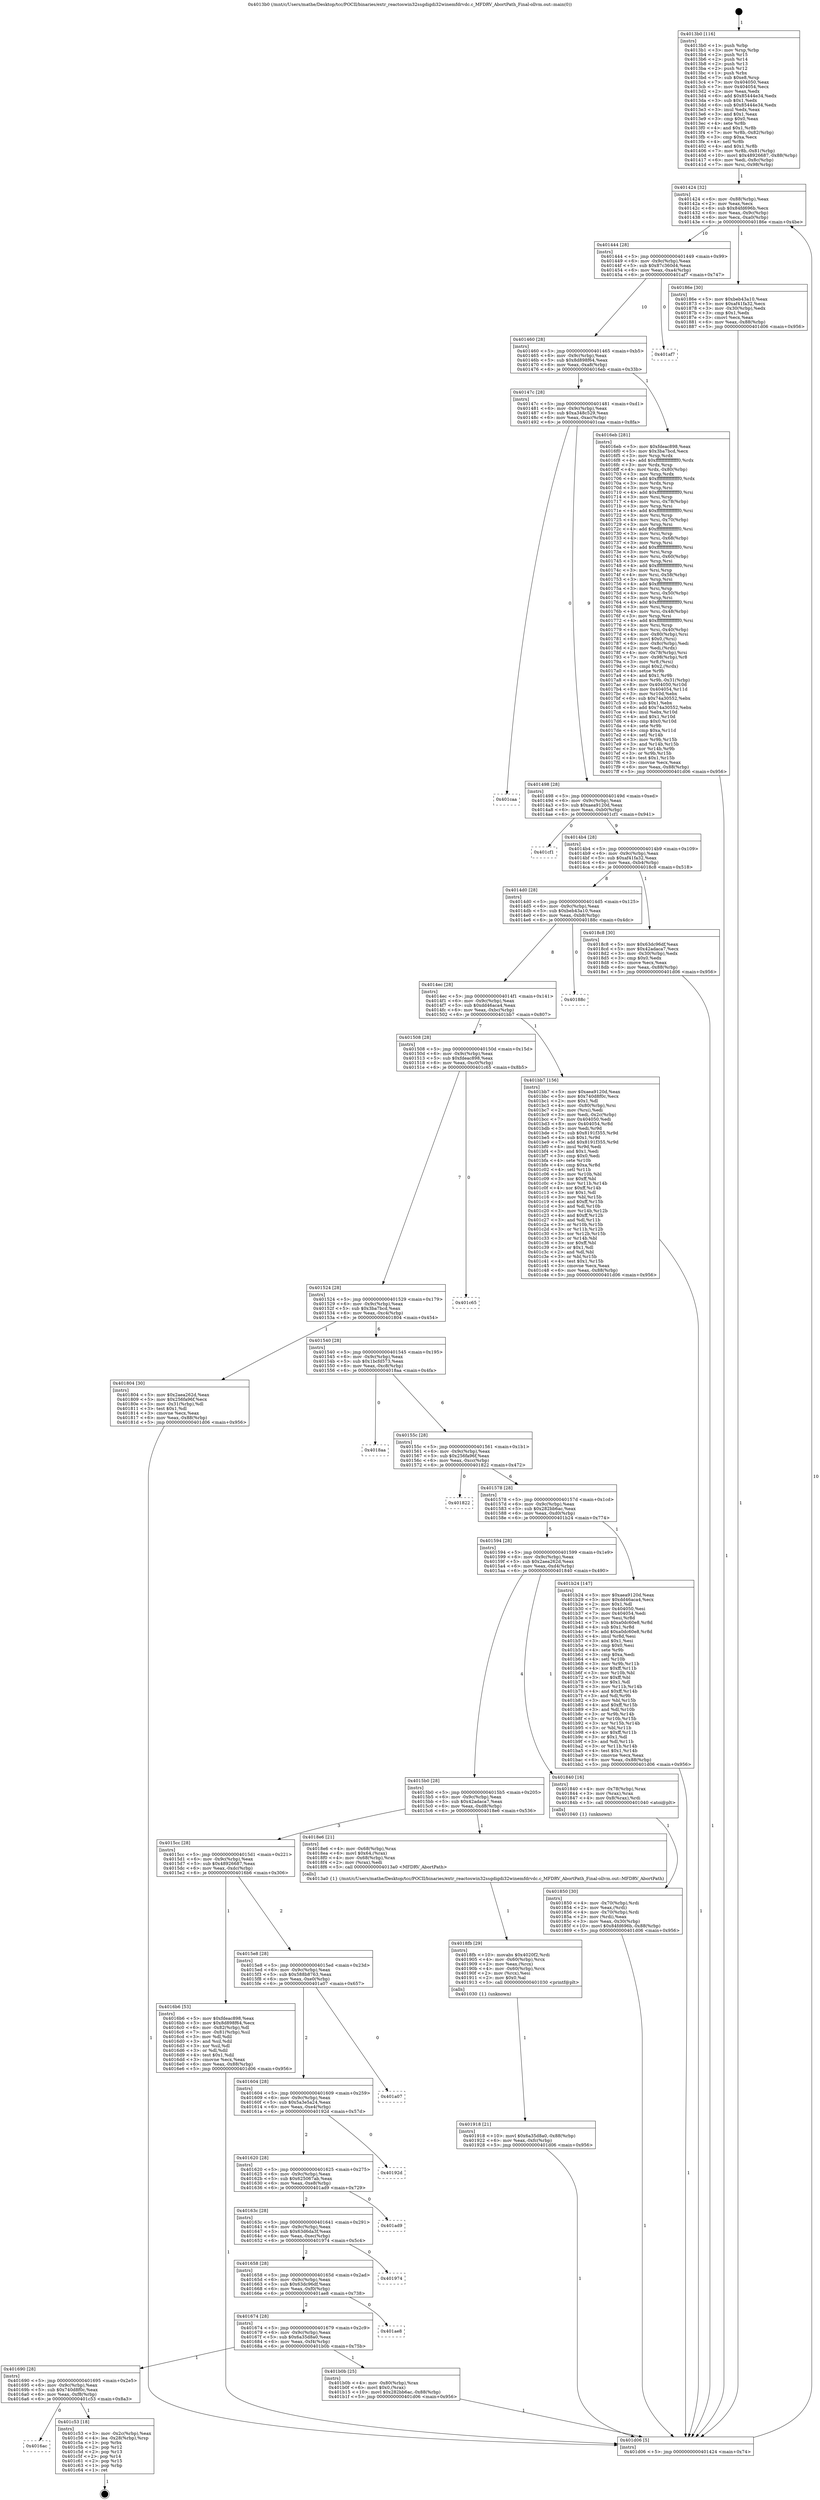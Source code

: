 digraph "0x4013b0" {
  label = "0x4013b0 (/mnt/c/Users/mathe/Desktop/tcc/POCII/binaries/extr_reactoswin32ssgdigdi32winemfdrvdc.c_MFDRV_AbortPath_Final-ollvm.out::main(0))"
  labelloc = "t"
  node[shape=record]

  Entry [label="",width=0.3,height=0.3,shape=circle,fillcolor=black,style=filled]
  "0x401424" [label="{
     0x401424 [32]\l
     | [instrs]\l
     &nbsp;&nbsp;0x401424 \<+6\>: mov -0x88(%rbp),%eax\l
     &nbsp;&nbsp;0x40142a \<+2\>: mov %eax,%ecx\l
     &nbsp;&nbsp;0x40142c \<+6\>: sub $0x84fd696b,%ecx\l
     &nbsp;&nbsp;0x401432 \<+6\>: mov %eax,-0x9c(%rbp)\l
     &nbsp;&nbsp;0x401438 \<+6\>: mov %ecx,-0xa0(%rbp)\l
     &nbsp;&nbsp;0x40143e \<+6\>: je 000000000040186e \<main+0x4be\>\l
  }"]
  "0x40186e" [label="{
     0x40186e [30]\l
     | [instrs]\l
     &nbsp;&nbsp;0x40186e \<+5\>: mov $0xbeb43a10,%eax\l
     &nbsp;&nbsp;0x401873 \<+5\>: mov $0xaf41fa32,%ecx\l
     &nbsp;&nbsp;0x401878 \<+3\>: mov -0x30(%rbp),%edx\l
     &nbsp;&nbsp;0x40187b \<+3\>: cmp $0x1,%edx\l
     &nbsp;&nbsp;0x40187e \<+3\>: cmovl %ecx,%eax\l
     &nbsp;&nbsp;0x401881 \<+6\>: mov %eax,-0x88(%rbp)\l
     &nbsp;&nbsp;0x401887 \<+5\>: jmp 0000000000401d06 \<main+0x956\>\l
  }"]
  "0x401444" [label="{
     0x401444 [28]\l
     | [instrs]\l
     &nbsp;&nbsp;0x401444 \<+5\>: jmp 0000000000401449 \<main+0x99\>\l
     &nbsp;&nbsp;0x401449 \<+6\>: mov -0x9c(%rbp),%eax\l
     &nbsp;&nbsp;0x40144f \<+5\>: sub $0x87c360d4,%eax\l
     &nbsp;&nbsp;0x401454 \<+6\>: mov %eax,-0xa4(%rbp)\l
     &nbsp;&nbsp;0x40145a \<+6\>: je 0000000000401af7 \<main+0x747\>\l
  }"]
  Exit [label="",width=0.3,height=0.3,shape=circle,fillcolor=black,style=filled,peripheries=2]
  "0x401af7" [label="{
     0x401af7\l
  }", style=dashed]
  "0x401460" [label="{
     0x401460 [28]\l
     | [instrs]\l
     &nbsp;&nbsp;0x401460 \<+5\>: jmp 0000000000401465 \<main+0xb5\>\l
     &nbsp;&nbsp;0x401465 \<+6\>: mov -0x9c(%rbp),%eax\l
     &nbsp;&nbsp;0x40146b \<+5\>: sub $0x8d898f64,%eax\l
     &nbsp;&nbsp;0x401470 \<+6\>: mov %eax,-0xa8(%rbp)\l
     &nbsp;&nbsp;0x401476 \<+6\>: je 00000000004016eb \<main+0x33b\>\l
  }"]
  "0x4016ac" [label="{
     0x4016ac\l
  }", style=dashed]
  "0x4016eb" [label="{
     0x4016eb [281]\l
     | [instrs]\l
     &nbsp;&nbsp;0x4016eb \<+5\>: mov $0xfdeac898,%eax\l
     &nbsp;&nbsp;0x4016f0 \<+5\>: mov $0x3ba7bcd,%ecx\l
     &nbsp;&nbsp;0x4016f5 \<+3\>: mov %rsp,%rdx\l
     &nbsp;&nbsp;0x4016f8 \<+4\>: add $0xfffffffffffffff0,%rdx\l
     &nbsp;&nbsp;0x4016fc \<+3\>: mov %rdx,%rsp\l
     &nbsp;&nbsp;0x4016ff \<+4\>: mov %rdx,-0x80(%rbp)\l
     &nbsp;&nbsp;0x401703 \<+3\>: mov %rsp,%rdx\l
     &nbsp;&nbsp;0x401706 \<+4\>: add $0xfffffffffffffff0,%rdx\l
     &nbsp;&nbsp;0x40170a \<+3\>: mov %rdx,%rsp\l
     &nbsp;&nbsp;0x40170d \<+3\>: mov %rsp,%rsi\l
     &nbsp;&nbsp;0x401710 \<+4\>: add $0xfffffffffffffff0,%rsi\l
     &nbsp;&nbsp;0x401714 \<+3\>: mov %rsi,%rsp\l
     &nbsp;&nbsp;0x401717 \<+4\>: mov %rsi,-0x78(%rbp)\l
     &nbsp;&nbsp;0x40171b \<+3\>: mov %rsp,%rsi\l
     &nbsp;&nbsp;0x40171e \<+4\>: add $0xfffffffffffffff0,%rsi\l
     &nbsp;&nbsp;0x401722 \<+3\>: mov %rsi,%rsp\l
     &nbsp;&nbsp;0x401725 \<+4\>: mov %rsi,-0x70(%rbp)\l
     &nbsp;&nbsp;0x401729 \<+3\>: mov %rsp,%rsi\l
     &nbsp;&nbsp;0x40172c \<+4\>: add $0xfffffffffffffff0,%rsi\l
     &nbsp;&nbsp;0x401730 \<+3\>: mov %rsi,%rsp\l
     &nbsp;&nbsp;0x401733 \<+4\>: mov %rsi,-0x68(%rbp)\l
     &nbsp;&nbsp;0x401737 \<+3\>: mov %rsp,%rsi\l
     &nbsp;&nbsp;0x40173a \<+4\>: add $0xfffffffffffffff0,%rsi\l
     &nbsp;&nbsp;0x40173e \<+3\>: mov %rsi,%rsp\l
     &nbsp;&nbsp;0x401741 \<+4\>: mov %rsi,-0x60(%rbp)\l
     &nbsp;&nbsp;0x401745 \<+3\>: mov %rsp,%rsi\l
     &nbsp;&nbsp;0x401748 \<+4\>: add $0xfffffffffffffff0,%rsi\l
     &nbsp;&nbsp;0x40174c \<+3\>: mov %rsi,%rsp\l
     &nbsp;&nbsp;0x40174f \<+4\>: mov %rsi,-0x58(%rbp)\l
     &nbsp;&nbsp;0x401753 \<+3\>: mov %rsp,%rsi\l
     &nbsp;&nbsp;0x401756 \<+4\>: add $0xfffffffffffffff0,%rsi\l
     &nbsp;&nbsp;0x40175a \<+3\>: mov %rsi,%rsp\l
     &nbsp;&nbsp;0x40175d \<+4\>: mov %rsi,-0x50(%rbp)\l
     &nbsp;&nbsp;0x401761 \<+3\>: mov %rsp,%rsi\l
     &nbsp;&nbsp;0x401764 \<+4\>: add $0xfffffffffffffff0,%rsi\l
     &nbsp;&nbsp;0x401768 \<+3\>: mov %rsi,%rsp\l
     &nbsp;&nbsp;0x40176b \<+4\>: mov %rsi,-0x48(%rbp)\l
     &nbsp;&nbsp;0x40176f \<+3\>: mov %rsp,%rsi\l
     &nbsp;&nbsp;0x401772 \<+4\>: add $0xfffffffffffffff0,%rsi\l
     &nbsp;&nbsp;0x401776 \<+3\>: mov %rsi,%rsp\l
     &nbsp;&nbsp;0x401779 \<+4\>: mov %rsi,-0x40(%rbp)\l
     &nbsp;&nbsp;0x40177d \<+4\>: mov -0x80(%rbp),%rsi\l
     &nbsp;&nbsp;0x401781 \<+6\>: movl $0x0,(%rsi)\l
     &nbsp;&nbsp;0x401787 \<+6\>: mov -0x8c(%rbp),%edi\l
     &nbsp;&nbsp;0x40178d \<+2\>: mov %edi,(%rdx)\l
     &nbsp;&nbsp;0x40178f \<+4\>: mov -0x78(%rbp),%rsi\l
     &nbsp;&nbsp;0x401793 \<+7\>: mov -0x98(%rbp),%r8\l
     &nbsp;&nbsp;0x40179a \<+3\>: mov %r8,(%rsi)\l
     &nbsp;&nbsp;0x40179d \<+3\>: cmpl $0x2,(%rdx)\l
     &nbsp;&nbsp;0x4017a0 \<+4\>: setne %r9b\l
     &nbsp;&nbsp;0x4017a4 \<+4\>: and $0x1,%r9b\l
     &nbsp;&nbsp;0x4017a8 \<+4\>: mov %r9b,-0x31(%rbp)\l
     &nbsp;&nbsp;0x4017ac \<+8\>: mov 0x404050,%r10d\l
     &nbsp;&nbsp;0x4017b4 \<+8\>: mov 0x404054,%r11d\l
     &nbsp;&nbsp;0x4017bc \<+3\>: mov %r10d,%ebx\l
     &nbsp;&nbsp;0x4017bf \<+6\>: sub $0x74a30552,%ebx\l
     &nbsp;&nbsp;0x4017c5 \<+3\>: sub $0x1,%ebx\l
     &nbsp;&nbsp;0x4017c8 \<+6\>: add $0x74a30552,%ebx\l
     &nbsp;&nbsp;0x4017ce \<+4\>: imul %ebx,%r10d\l
     &nbsp;&nbsp;0x4017d2 \<+4\>: and $0x1,%r10d\l
     &nbsp;&nbsp;0x4017d6 \<+4\>: cmp $0x0,%r10d\l
     &nbsp;&nbsp;0x4017da \<+4\>: sete %r9b\l
     &nbsp;&nbsp;0x4017de \<+4\>: cmp $0xa,%r11d\l
     &nbsp;&nbsp;0x4017e2 \<+4\>: setl %r14b\l
     &nbsp;&nbsp;0x4017e6 \<+3\>: mov %r9b,%r15b\l
     &nbsp;&nbsp;0x4017e9 \<+3\>: and %r14b,%r15b\l
     &nbsp;&nbsp;0x4017ec \<+3\>: xor %r14b,%r9b\l
     &nbsp;&nbsp;0x4017ef \<+3\>: or %r9b,%r15b\l
     &nbsp;&nbsp;0x4017f2 \<+4\>: test $0x1,%r15b\l
     &nbsp;&nbsp;0x4017f6 \<+3\>: cmovne %ecx,%eax\l
     &nbsp;&nbsp;0x4017f9 \<+6\>: mov %eax,-0x88(%rbp)\l
     &nbsp;&nbsp;0x4017ff \<+5\>: jmp 0000000000401d06 \<main+0x956\>\l
  }"]
  "0x40147c" [label="{
     0x40147c [28]\l
     | [instrs]\l
     &nbsp;&nbsp;0x40147c \<+5\>: jmp 0000000000401481 \<main+0xd1\>\l
     &nbsp;&nbsp;0x401481 \<+6\>: mov -0x9c(%rbp),%eax\l
     &nbsp;&nbsp;0x401487 \<+5\>: sub $0xa348c529,%eax\l
     &nbsp;&nbsp;0x40148c \<+6\>: mov %eax,-0xac(%rbp)\l
     &nbsp;&nbsp;0x401492 \<+6\>: je 0000000000401caa \<main+0x8fa\>\l
  }"]
  "0x401c53" [label="{
     0x401c53 [18]\l
     | [instrs]\l
     &nbsp;&nbsp;0x401c53 \<+3\>: mov -0x2c(%rbp),%eax\l
     &nbsp;&nbsp;0x401c56 \<+4\>: lea -0x28(%rbp),%rsp\l
     &nbsp;&nbsp;0x401c5a \<+1\>: pop %rbx\l
     &nbsp;&nbsp;0x401c5b \<+2\>: pop %r12\l
     &nbsp;&nbsp;0x401c5d \<+2\>: pop %r13\l
     &nbsp;&nbsp;0x401c5f \<+2\>: pop %r14\l
     &nbsp;&nbsp;0x401c61 \<+2\>: pop %r15\l
     &nbsp;&nbsp;0x401c63 \<+1\>: pop %rbp\l
     &nbsp;&nbsp;0x401c64 \<+1\>: ret\l
  }"]
  "0x401caa" [label="{
     0x401caa\l
  }", style=dashed]
  "0x401498" [label="{
     0x401498 [28]\l
     | [instrs]\l
     &nbsp;&nbsp;0x401498 \<+5\>: jmp 000000000040149d \<main+0xed\>\l
     &nbsp;&nbsp;0x40149d \<+6\>: mov -0x9c(%rbp),%eax\l
     &nbsp;&nbsp;0x4014a3 \<+5\>: sub $0xaea9120d,%eax\l
     &nbsp;&nbsp;0x4014a8 \<+6\>: mov %eax,-0xb0(%rbp)\l
     &nbsp;&nbsp;0x4014ae \<+6\>: je 0000000000401cf1 \<main+0x941\>\l
  }"]
  "0x401690" [label="{
     0x401690 [28]\l
     | [instrs]\l
     &nbsp;&nbsp;0x401690 \<+5\>: jmp 0000000000401695 \<main+0x2e5\>\l
     &nbsp;&nbsp;0x401695 \<+6\>: mov -0x9c(%rbp),%eax\l
     &nbsp;&nbsp;0x40169b \<+5\>: sub $0x740d8f0c,%eax\l
     &nbsp;&nbsp;0x4016a0 \<+6\>: mov %eax,-0xf8(%rbp)\l
     &nbsp;&nbsp;0x4016a6 \<+6\>: je 0000000000401c53 \<main+0x8a3\>\l
  }"]
  "0x401cf1" [label="{
     0x401cf1\l
  }", style=dashed]
  "0x4014b4" [label="{
     0x4014b4 [28]\l
     | [instrs]\l
     &nbsp;&nbsp;0x4014b4 \<+5\>: jmp 00000000004014b9 \<main+0x109\>\l
     &nbsp;&nbsp;0x4014b9 \<+6\>: mov -0x9c(%rbp),%eax\l
     &nbsp;&nbsp;0x4014bf \<+5\>: sub $0xaf41fa32,%eax\l
     &nbsp;&nbsp;0x4014c4 \<+6\>: mov %eax,-0xb4(%rbp)\l
     &nbsp;&nbsp;0x4014ca \<+6\>: je 00000000004018c8 \<main+0x518\>\l
  }"]
  "0x401b0b" [label="{
     0x401b0b [25]\l
     | [instrs]\l
     &nbsp;&nbsp;0x401b0b \<+4\>: mov -0x80(%rbp),%rax\l
     &nbsp;&nbsp;0x401b0f \<+6\>: movl $0x0,(%rax)\l
     &nbsp;&nbsp;0x401b15 \<+10\>: movl $0x282bb6ac,-0x88(%rbp)\l
     &nbsp;&nbsp;0x401b1f \<+5\>: jmp 0000000000401d06 \<main+0x956\>\l
  }"]
  "0x4018c8" [label="{
     0x4018c8 [30]\l
     | [instrs]\l
     &nbsp;&nbsp;0x4018c8 \<+5\>: mov $0x63dc96df,%eax\l
     &nbsp;&nbsp;0x4018cd \<+5\>: mov $0x42adaca7,%ecx\l
     &nbsp;&nbsp;0x4018d2 \<+3\>: mov -0x30(%rbp),%edx\l
     &nbsp;&nbsp;0x4018d5 \<+3\>: cmp $0x0,%edx\l
     &nbsp;&nbsp;0x4018d8 \<+3\>: cmove %ecx,%eax\l
     &nbsp;&nbsp;0x4018db \<+6\>: mov %eax,-0x88(%rbp)\l
     &nbsp;&nbsp;0x4018e1 \<+5\>: jmp 0000000000401d06 \<main+0x956\>\l
  }"]
  "0x4014d0" [label="{
     0x4014d0 [28]\l
     | [instrs]\l
     &nbsp;&nbsp;0x4014d0 \<+5\>: jmp 00000000004014d5 \<main+0x125\>\l
     &nbsp;&nbsp;0x4014d5 \<+6\>: mov -0x9c(%rbp),%eax\l
     &nbsp;&nbsp;0x4014db \<+5\>: sub $0xbeb43a10,%eax\l
     &nbsp;&nbsp;0x4014e0 \<+6\>: mov %eax,-0xb8(%rbp)\l
     &nbsp;&nbsp;0x4014e6 \<+6\>: je 000000000040188c \<main+0x4dc\>\l
  }"]
  "0x401674" [label="{
     0x401674 [28]\l
     | [instrs]\l
     &nbsp;&nbsp;0x401674 \<+5\>: jmp 0000000000401679 \<main+0x2c9\>\l
     &nbsp;&nbsp;0x401679 \<+6\>: mov -0x9c(%rbp),%eax\l
     &nbsp;&nbsp;0x40167f \<+5\>: sub $0x6a35d8a0,%eax\l
     &nbsp;&nbsp;0x401684 \<+6\>: mov %eax,-0xf4(%rbp)\l
     &nbsp;&nbsp;0x40168a \<+6\>: je 0000000000401b0b \<main+0x75b\>\l
  }"]
  "0x40188c" [label="{
     0x40188c\l
  }", style=dashed]
  "0x4014ec" [label="{
     0x4014ec [28]\l
     | [instrs]\l
     &nbsp;&nbsp;0x4014ec \<+5\>: jmp 00000000004014f1 \<main+0x141\>\l
     &nbsp;&nbsp;0x4014f1 \<+6\>: mov -0x9c(%rbp),%eax\l
     &nbsp;&nbsp;0x4014f7 \<+5\>: sub $0xdd46aca4,%eax\l
     &nbsp;&nbsp;0x4014fc \<+6\>: mov %eax,-0xbc(%rbp)\l
     &nbsp;&nbsp;0x401502 \<+6\>: je 0000000000401bb7 \<main+0x807\>\l
  }"]
  "0x401ae8" [label="{
     0x401ae8\l
  }", style=dashed]
  "0x401bb7" [label="{
     0x401bb7 [156]\l
     | [instrs]\l
     &nbsp;&nbsp;0x401bb7 \<+5\>: mov $0xaea9120d,%eax\l
     &nbsp;&nbsp;0x401bbc \<+5\>: mov $0x740d8f0c,%ecx\l
     &nbsp;&nbsp;0x401bc1 \<+2\>: mov $0x1,%dl\l
     &nbsp;&nbsp;0x401bc3 \<+4\>: mov -0x80(%rbp),%rsi\l
     &nbsp;&nbsp;0x401bc7 \<+2\>: mov (%rsi),%edi\l
     &nbsp;&nbsp;0x401bc9 \<+3\>: mov %edi,-0x2c(%rbp)\l
     &nbsp;&nbsp;0x401bcc \<+7\>: mov 0x404050,%edi\l
     &nbsp;&nbsp;0x401bd3 \<+8\>: mov 0x404054,%r8d\l
     &nbsp;&nbsp;0x401bdb \<+3\>: mov %edi,%r9d\l
     &nbsp;&nbsp;0x401bde \<+7\>: sub $0x8191f355,%r9d\l
     &nbsp;&nbsp;0x401be5 \<+4\>: sub $0x1,%r9d\l
     &nbsp;&nbsp;0x401be9 \<+7\>: add $0x8191f355,%r9d\l
     &nbsp;&nbsp;0x401bf0 \<+4\>: imul %r9d,%edi\l
     &nbsp;&nbsp;0x401bf4 \<+3\>: and $0x1,%edi\l
     &nbsp;&nbsp;0x401bf7 \<+3\>: cmp $0x0,%edi\l
     &nbsp;&nbsp;0x401bfa \<+4\>: sete %r10b\l
     &nbsp;&nbsp;0x401bfe \<+4\>: cmp $0xa,%r8d\l
     &nbsp;&nbsp;0x401c02 \<+4\>: setl %r11b\l
     &nbsp;&nbsp;0x401c06 \<+3\>: mov %r10b,%bl\l
     &nbsp;&nbsp;0x401c09 \<+3\>: xor $0xff,%bl\l
     &nbsp;&nbsp;0x401c0c \<+3\>: mov %r11b,%r14b\l
     &nbsp;&nbsp;0x401c0f \<+4\>: xor $0xff,%r14b\l
     &nbsp;&nbsp;0x401c13 \<+3\>: xor $0x1,%dl\l
     &nbsp;&nbsp;0x401c16 \<+3\>: mov %bl,%r15b\l
     &nbsp;&nbsp;0x401c19 \<+4\>: and $0xff,%r15b\l
     &nbsp;&nbsp;0x401c1d \<+3\>: and %dl,%r10b\l
     &nbsp;&nbsp;0x401c20 \<+3\>: mov %r14b,%r12b\l
     &nbsp;&nbsp;0x401c23 \<+4\>: and $0xff,%r12b\l
     &nbsp;&nbsp;0x401c27 \<+3\>: and %dl,%r11b\l
     &nbsp;&nbsp;0x401c2a \<+3\>: or %r10b,%r15b\l
     &nbsp;&nbsp;0x401c2d \<+3\>: or %r11b,%r12b\l
     &nbsp;&nbsp;0x401c30 \<+3\>: xor %r12b,%r15b\l
     &nbsp;&nbsp;0x401c33 \<+3\>: or %r14b,%bl\l
     &nbsp;&nbsp;0x401c36 \<+3\>: xor $0xff,%bl\l
     &nbsp;&nbsp;0x401c39 \<+3\>: or $0x1,%dl\l
     &nbsp;&nbsp;0x401c3c \<+2\>: and %dl,%bl\l
     &nbsp;&nbsp;0x401c3e \<+3\>: or %bl,%r15b\l
     &nbsp;&nbsp;0x401c41 \<+4\>: test $0x1,%r15b\l
     &nbsp;&nbsp;0x401c45 \<+3\>: cmovne %ecx,%eax\l
     &nbsp;&nbsp;0x401c48 \<+6\>: mov %eax,-0x88(%rbp)\l
     &nbsp;&nbsp;0x401c4e \<+5\>: jmp 0000000000401d06 \<main+0x956\>\l
  }"]
  "0x401508" [label="{
     0x401508 [28]\l
     | [instrs]\l
     &nbsp;&nbsp;0x401508 \<+5\>: jmp 000000000040150d \<main+0x15d\>\l
     &nbsp;&nbsp;0x40150d \<+6\>: mov -0x9c(%rbp),%eax\l
     &nbsp;&nbsp;0x401513 \<+5\>: sub $0xfdeac898,%eax\l
     &nbsp;&nbsp;0x401518 \<+6\>: mov %eax,-0xc0(%rbp)\l
     &nbsp;&nbsp;0x40151e \<+6\>: je 0000000000401c65 \<main+0x8b5\>\l
  }"]
  "0x401658" [label="{
     0x401658 [28]\l
     | [instrs]\l
     &nbsp;&nbsp;0x401658 \<+5\>: jmp 000000000040165d \<main+0x2ad\>\l
     &nbsp;&nbsp;0x40165d \<+6\>: mov -0x9c(%rbp),%eax\l
     &nbsp;&nbsp;0x401663 \<+5\>: sub $0x63dc96df,%eax\l
     &nbsp;&nbsp;0x401668 \<+6\>: mov %eax,-0xf0(%rbp)\l
     &nbsp;&nbsp;0x40166e \<+6\>: je 0000000000401ae8 \<main+0x738\>\l
  }"]
  "0x401c65" [label="{
     0x401c65\l
  }", style=dashed]
  "0x401524" [label="{
     0x401524 [28]\l
     | [instrs]\l
     &nbsp;&nbsp;0x401524 \<+5\>: jmp 0000000000401529 \<main+0x179\>\l
     &nbsp;&nbsp;0x401529 \<+6\>: mov -0x9c(%rbp),%eax\l
     &nbsp;&nbsp;0x40152f \<+5\>: sub $0x3ba7bcd,%eax\l
     &nbsp;&nbsp;0x401534 \<+6\>: mov %eax,-0xc4(%rbp)\l
     &nbsp;&nbsp;0x40153a \<+6\>: je 0000000000401804 \<main+0x454\>\l
  }"]
  "0x401974" [label="{
     0x401974\l
  }", style=dashed]
  "0x401804" [label="{
     0x401804 [30]\l
     | [instrs]\l
     &nbsp;&nbsp;0x401804 \<+5\>: mov $0x2aea262d,%eax\l
     &nbsp;&nbsp;0x401809 \<+5\>: mov $0x256fa96f,%ecx\l
     &nbsp;&nbsp;0x40180e \<+3\>: mov -0x31(%rbp),%dl\l
     &nbsp;&nbsp;0x401811 \<+3\>: test $0x1,%dl\l
     &nbsp;&nbsp;0x401814 \<+3\>: cmovne %ecx,%eax\l
     &nbsp;&nbsp;0x401817 \<+6\>: mov %eax,-0x88(%rbp)\l
     &nbsp;&nbsp;0x40181d \<+5\>: jmp 0000000000401d06 \<main+0x956\>\l
  }"]
  "0x401540" [label="{
     0x401540 [28]\l
     | [instrs]\l
     &nbsp;&nbsp;0x401540 \<+5\>: jmp 0000000000401545 \<main+0x195\>\l
     &nbsp;&nbsp;0x401545 \<+6\>: mov -0x9c(%rbp),%eax\l
     &nbsp;&nbsp;0x40154b \<+5\>: sub $0x1bcfd573,%eax\l
     &nbsp;&nbsp;0x401550 \<+6\>: mov %eax,-0xc8(%rbp)\l
     &nbsp;&nbsp;0x401556 \<+6\>: je 00000000004018aa \<main+0x4fa\>\l
  }"]
  "0x40163c" [label="{
     0x40163c [28]\l
     | [instrs]\l
     &nbsp;&nbsp;0x40163c \<+5\>: jmp 0000000000401641 \<main+0x291\>\l
     &nbsp;&nbsp;0x401641 \<+6\>: mov -0x9c(%rbp),%eax\l
     &nbsp;&nbsp;0x401647 \<+5\>: sub $0x63d6da3f,%eax\l
     &nbsp;&nbsp;0x40164c \<+6\>: mov %eax,-0xec(%rbp)\l
     &nbsp;&nbsp;0x401652 \<+6\>: je 0000000000401974 \<main+0x5c4\>\l
  }"]
  "0x4018aa" [label="{
     0x4018aa\l
  }", style=dashed]
  "0x40155c" [label="{
     0x40155c [28]\l
     | [instrs]\l
     &nbsp;&nbsp;0x40155c \<+5\>: jmp 0000000000401561 \<main+0x1b1\>\l
     &nbsp;&nbsp;0x401561 \<+6\>: mov -0x9c(%rbp),%eax\l
     &nbsp;&nbsp;0x401567 \<+5\>: sub $0x256fa96f,%eax\l
     &nbsp;&nbsp;0x40156c \<+6\>: mov %eax,-0xcc(%rbp)\l
     &nbsp;&nbsp;0x401572 \<+6\>: je 0000000000401822 \<main+0x472\>\l
  }"]
  "0x401ad9" [label="{
     0x401ad9\l
  }", style=dashed]
  "0x401822" [label="{
     0x401822\l
  }", style=dashed]
  "0x401578" [label="{
     0x401578 [28]\l
     | [instrs]\l
     &nbsp;&nbsp;0x401578 \<+5\>: jmp 000000000040157d \<main+0x1cd\>\l
     &nbsp;&nbsp;0x40157d \<+6\>: mov -0x9c(%rbp),%eax\l
     &nbsp;&nbsp;0x401583 \<+5\>: sub $0x282bb6ac,%eax\l
     &nbsp;&nbsp;0x401588 \<+6\>: mov %eax,-0xd0(%rbp)\l
     &nbsp;&nbsp;0x40158e \<+6\>: je 0000000000401b24 \<main+0x774\>\l
  }"]
  "0x401620" [label="{
     0x401620 [28]\l
     | [instrs]\l
     &nbsp;&nbsp;0x401620 \<+5\>: jmp 0000000000401625 \<main+0x275\>\l
     &nbsp;&nbsp;0x401625 \<+6\>: mov -0x9c(%rbp),%eax\l
     &nbsp;&nbsp;0x40162b \<+5\>: sub $0x625067ab,%eax\l
     &nbsp;&nbsp;0x401630 \<+6\>: mov %eax,-0xe8(%rbp)\l
     &nbsp;&nbsp;0x401636 \<+6\>: je 0000000000401ad9 \<main+0x729\>\l
  }"]
  "0x401b24" [label="{
     0x401b24 [147]\l
     | [instrs]\l
     &nbsp;&nbsp;0x401b24 \<+5\>: mov $0xaea9120d,%eax\l
     &nbsp;&nbsp;0x401b29 \<+5\>: mov $0xdd46aca4,%ecx\l
     &nbsp;&nbsp;0x401b2e \<+2\>: mov $0x1,%dl\l
     &nbsp;&nbsp;0x401b30 \<+7\>: mov 0x404050,%esi\l
     &nbsp;&nbsp;0x401b37 \<+7\>: mov 0x404054,%edi\l
     &nbsp;&nbsp;0x401b3e \<+3\>: mov %esi,%r8d\l
     &nbsp;&nbsp;0x401b41 \<+7\>: sub $0xa0dc60e8,%r8d\l
     &nbsp;&nbsp;0x401b48 \<+4\>: sub $0x1,%r8d\l
     &nbsp;&nbsp;0x401b4c \<+7\>: add $0xa0dc60e8,%r8d\l
     &nbsp;&nbsp;0x401b53 \<+4\>: imul %r8d,%esi\l
     &nbsp;&nbsp;0x401b57 \<+3\>: and $0x1,%esi\l
     &nbsp;&nbsp;0x401b5a \<+3\>: cmp $0x0,%esi\l
     &nbsp;&nbsp;0x401b5d \<+4\>: sete %r9b\l
     &nbsp;&nbsp;0x401b61 \<+3\>: cmp $0xa,%edi\l
     &nbsp;&nbsp;0x401b64 \<+4\>: setl %r10b\l
     &nbsp;&nbsp;0x401b68 \<+3\>: mov %r9b,%r11b\l
     &nbsp;&nbsp;0x401b6b \<+4\>: xor $0xff,%r11b\l
     &nbsp;&nbsp;0x401b6f \<+3\>: mov %r10b,%bl\l
     &nbsp;&nbsp;0x401b72 \<+3\>: xor $0xff,%bl\l
     &nbsp;&nbsp;0x401b75 \<+3\>: xor $0x1,%dl\l
     &nbsp;&nbsp;0x401b78 \<+3\>: mov %r11b,%r14b\l
     &nbsp;&nbsp;0x401b7b \<+4\>: and $0xff,%r14b\l
     &nbsp;&nbsp;0x401b7f \<+3\>: and %dl,%r9b\l
     &nbsp;&nbsp;0x401b82 \<+3\>: mov %bl,%r15b\l
     &nbsp;&nbsp;0x401b85 \<+4\>: and $0xff,%r15b\l
     &nbsp;&nbsp;0x401b89 \<+3\>: and %dl,%r10b\l
     &nbsp;&nbsp;0x401b8c \<+3\>: or %r9b,%r14b\l
     &nbsp;&nbsp;0x401b8f \<+3\>: or %r10b,%r15b\l
     &nbsp;&nbsp;0x401b92 \<+3\>: xor %r15b,%r14b\l
     &nbsp;&nbsp;0x401b95 \<+3\>: or %bl,%r11b\l
     &nbsp;&nbsp;0x401b98 \<+4\>: xor $0xff,%r11b\l
     &nbsp;&nbsp;0x401b9c \<+3\>: or $0x1,%dl\l
     &nbsp;&nbsp;0x401b9f \<+3\>: and %dl,%r11b\l
     &nbsp;&nbsp;0x401ba2 \<+3\>: or %r11b,%r14b\l
     &nbsp;&nbsp;0x401ba5 \<+4\>: test $0x1,%r14b\l
     &nbsp;&nbsp;0x401ba9 \<+3\>: cmovne %ecx,%eax\l
     &nbsp;&nbsp;0x401bac \<+6\>: mov %eax,-0x88(%rbp)\l
     &nbsp;&nbsp;0x401bb2 \<+5\>: jmp 0000000000401d06 \<main+0x956\>\l
  }"]
  "0x401594" [label="{
     0x401594 [28]\l
     | [instrs]\l
     &nbsp;&nbsp;0x401594 \<+5\>: jmp 0000000000401599 \<main+0x1e9\>\l
     &nbsp;&nbsp;0x401599 \<+6\>: mov -0x9c(%rbp),%eax\l
     &nbsp;&nbsp;0x40159f \<+5\>: sub $0x2aea262d,%eax\l
     &nbsp;&nbsp;0x4015a4 \<+6\>: mov %eax,-0xd4(%rbp)\l
     &nbsp;&nbsp;0x4015aa \<+6\>: je 0000000000401840 \<main+0x490\>\l
  }"]
  "0x40192d" [label="{
     0x40192d\l
  }", style=dashed]
  "0x401840" [label="{
     0x401840 [16]\l
     | [instrs]\l
     &nbsp;&nbsp;0x401840 \<+4\>: mov -0x78(%rbp),%rax\l
     &nbsp;&nbsp;0x401844 \<+3\>: mov (%rax),%rax\l
     &nbsp;&nbsp;0x401847 \<+4\>: mov 0x8(%rax),%rdi\l
     &nbsp;&nbsp;0x40184b \<+5\>: call 0000000000401040 \<atoi@plt\>\l
     | [calls]\l
     &nbsp;&nbsp;0x401040 \{1\} (unknown)\l
  }"]
  "0x4015b0" [label="{
     0x4015b0 [28]\l
     | [instrs]\l
     &nbsp;&nbsp;0x4015b0 \<+5\>: jmp 00000000004015b5 \<main+0x205\>\l
     &nbsp;&nbsp;0x4015b5 \<+6\>: mov -0x9c(%rbp),%eax\l
     &nbsp;&nbsp;0x4015bb \<+5\>: sub $0x42adaca7,%eax\l
     &nbsp;&nbsp;0x4015c0 \<+6\>: mov %eax,-0xd8(%rbp)\l
     &nbsp;&nbsp;0x4015c6 \<+6\>: je 00000000004018e6 \<main+0x536\>\l
  }"]
  "0x401604" [label="{
     0x401604 [28]\l
     | [instrs]\l
     &nbsp;&nbsp;0x401604 \<+5\>: jmp 0000000000401609 \<main+0x259\>\l
     &nbsp;&nbsp;0x401609 \<+6\>: mov -0x9c(%rbp),%eax\l
     &nbsp;&nbsp;0x40160f \<+5\>: sub $0x5a3e5a24,%eax\l
     &nbsp;&nbsp;0x401614 \<+6\>: mov %eax,-0xe4(%rbp)\l
     &nbsp;&nbsp;0x40161a \<+6\>: je 000000000040192d \<main+0x57d\>\l
  }"]
  "0x4018e6" [label="{
     0x4018e6 [21]\l
     | [instrs]\l
     &nbsp;&nbsp;0x4018e6 \<+4\>: mov -0x68(%rbp),%rax\l
     &nbsp;&nbsp;0x4018ea \<+6\>: movl $0x64,(%rax)\l
     &nbsp;&nbsp;0x4018f0 \<+4\>: mov -0x68(%rbp),%rax\l
     &nbsp;&nbsp;0x4018f4 \<+2\>: mov (%rax),%edi\l
     &nbsp;&nbsp;0x4018f6 \<+5\>: call 00000000004013a0 \<MFDRV_AbortPath\>\l
     | [calls]\l
     &nbsp;&nbsp;0x4013a0 \{1\} (/mnt/c/Users/mathe/Desktop/tcc/POCII/binaries/extr_reactoswin32ssgdigdi32winemfdrvdc.c_MFDRV_AbortPath_Final-ollvm.out::MFDRV_AbortPath)\l
  }"]
  "0x4015cc" [label="{
     0x4015cc [28]\l
     | [instrs]\l
     &nbsp;&nbsp;0x4015cc \<+5\>: jmp 00000000004015d1 \<main+0x221\>\l
     &nbsp;&nbsp;0x4015d1 \<+6\>: mov -0x9c(%rbp),%eax\l
     &nbsp;&nbsp;0x4015d7 \<+5\>: sub $0x48926687,%eax\l
     &nbsp;&nbsp;0x4015dc \<+6\>: mov %eax,-0xdc(%rbp)\l
     &nbsp;&nbsp;0x4015e2 \<+6\>: je 00000000004016b6 \<main+0x306\>\l
  }"]
  "0x401a07" [label="{
     0x401a07\l
  }", style=dashed]
  "0x4016b6" [label="{
     0x4016b6 [53]\l
     | [instrs]\l
     &nbsp;&nbsp;0x4016b6 \<+5\>: mov $0xfdeac898,%eax\l
     &nbsp;&nbsp;0x4016bb \<+5\>: mov $0x8d898f64,%ecx\l
     &nbsp;&nbsp;0x4016c0 \<+6\>: mov -0x82(%rbp),%dl\l
     &nbsp;&nbsp;0x4016c6 \<+7\>: mov -0x81(%rbp),%sil\l
     &nbsp;&nbsp;0x4016cd \<+3\>: mov %dl,%dil\l
     &nbsp;&nbsp;0x4016d0 \<+3\>: and %sil,%dil\l
     &nbsp;&nbsp;0x4016d3 \<+3\>: xor %sil,%dl\l
     &nbsp;&nbsp;0x4016d6 \<+3\>: or %dl,%dil\l
     &nbsp;&nbsp;0x4016d9 \<+4\>: test $0x1,%dil\l
     &nbsp;&nbsp;0x4016dd \<+3\>: cmovne %ecx,%eax\l
     &nbsp;&nbsp;0x4016e0 \<+6\>: mov %eax,-0x88(%rbp)\l
     &nbsp;&nbsp;0x4016e6 \<+5\>: jmp 0000000000401d06 \<main+0x956\>\l
  }"]
  "0x4015e8" [label="{
     0x4015e8 [28]\l
     | [instrs]\l
     &nbsp;&nbsp;0x4015e8 \<+5\>: jmp 00000000004015ed \<main+0x23d\>\l
     &nbsp;&nbsp;0x4015ed \<+6\>: mov -0x9c(%rbp),%eax\l
     &nbsp;&nbsp;0x4015f3 \<+5\>: sub $0x588b8763,%eax\l
     &nbsp;&nbsp;0x4015f8 \<+6\>: mov %eax,-0xe0(%rbp)\l
     &nbsp;&nbsp;0x4015fe \<+6\>: je 0000000000401a07 \<main+0x657\>\l
  }"]
  "0x401d06" [label="{
     0x401d06 [5]\l
     | [instrs]\l
     &nbsp;&nbsp;0x401d06 \<+5\>: jmp 0000000000401424 \<main+0x74\>\l
  }"]
  "0x4013b0" [label="{
     0x4013b0 [116]\l
     | [instrs]\l
     &nbsp;&nbsp;0x4013b0 \<+1\>: push %rbp\l
     &nbsp;&nbsp;0x4013b1 \<+3\>: mov %rsp,%rbp\l
     &nbsp;&nbsp;0x4013b4 \<+2\>: push %r15\l
     &nbsp;&nbsp;0x4013b6 \<+2\>: push %r14\l
     &nbsp;&nbsp;0x4013b8 \<+2\>: push %r13\l
     &nbsp;&nbsp;0x4013ba \<+2\>: push %r12\l
     &nbsp;&nbsp;0x4013bc \<+1\>: push %rbx\l
     &nbsp;&nbsp;0x4013bd \<+7\>: sub $0xe8,%rsp\l
     &nbsp;&nbsp;0x4013c4 \<+7\>: mov 0x404050,%eax\l
     &nbsp;&nbsp;0x4013cb \<+7\>: mov 0x404054,%ecx\l
     &nbsp;&nbsp;0x4013d2 \<+2\>: mov %eax,%edx\l
     &nbsp;&nbsp;0x4013d4 \<+6\>: add $0x85444e34,%edx\l
     &nbsp;&nbsp;0x4013da \<+3\>: sub $0x1,%edx\l
     &nbsp;&nbsp;0x4013dd \<+6\>: sub $0x85444e34,%edx\l
     &nbsp;&nbsp;0x4013e3 \<+3\>: imul %edx,%eax\l
     &nbsp;&nbsp;0x4013e6 \<+3\>: and $0x1,%eax\l
     &nbsp;&nbsp;0x4013e9 \<+3\>: cmp $0x0,%eax\l
     &nbsp;&nbsp;0x4013ec \<+4\>: sete %r8b\l
     &nbsp;&nbsp;0x4013f0 \<+4\>: and $0x1,%r8b\l
     &nbsp;&nbsp;0x4013f4 \<+7\>: mov %r8b,-0x82(%rbp)\l
     &nbsp;&nbsp;0x4013fb \<+3\>: cmp $0xa,%ecx\l
     &nbsp;&nbsp;0x4013fe \<+4\>: setl %r8b\l
     &nbsp;&nbsp;0x401402 \<+4\>: and $0x1,%r8b\l
     &nbsp;&nbsp;0x401406 \<+7\>: mov %r8b,-0x81(%rbp)\l
     &nbsp;&nbsp;0x40140d \<+10\>: movl $0x48926687,-0x88(%rbp)\l
     &nbsp;&nbsp;0x401417 \<+6\>: mov %edi,-0x8c(%rbp)\l
     &nbsp;&nbsp;0x40141d \<+7\>: mov %rsi,-0x98(%rbp)\l
  }"]
  "0x401918" [label="{
     0x401918 [21]\l
     | [instrs]\l
     &nbsp;&nbsp;0x401918 \<+10\>: movl $0x6a35d8a0,-0x88(%rbp)\l
     &nbsp;&nbsp;0x401922 \<+6\>: mov %eax,-0xfc(%rbp)\l
     &nbsp;&nbsp;0x401928 \<+5\>: jmp 0000000000401d06 \<main+0x956\>\l
  }"]
  "0x401850" [label="{
     0x401850 [30]\l
     | [instrs]\l
     &nbsp;&nbsp;0x401850 \<+4\>: mov -0x70(%rbp),%rdi\l
     &nbsp;&nbsp;0x401854 \<+2\>: mov %eax,(%rdi)\l
     &nbsp;&nbsp;0x401856 \<+4\>: mov -0x70(%rbp),%rdi\l
     &nbsp;&nbsp;0x40185a \<+2\>: mov (%rdi),%eax\l
     &nbsp;&nbsp;0x40185c \<+3\>: mov %eax,-0x30(%rbp)\l
     &nbsp;&nbsp;0x40185f \<+10\>: movl $0x84fd696b,-0x88(%rbp)\l
     &nbsp;&nbsp;0x401869 \<+5\>: jmp 0000000000401d06 \<main+0x956\>\l
  }"]
  "0x4018fb" [label="{
     0x4018fb [29]\l
     | [instrs]\l
     &nbsp;&nbsp;0x4018fb \<+10\>: movabs $0x4020f2,%rdi\l
     &nbsp;&nbsp;0x401905 \<+4\>: mov -0x60(%rbp),%rcx\l
     &nbsp;&nbsp;0x401909 \<+2\>: mov %eax,(%rcx)\l
     &nbsp;&nbsp;0x40190b \<+4\>: mov -0x60(%rbp),%rcx\l
     &nbsp;&nbsp;0x40190f \<+2\>: mov (%rcx),%esi\l
     &nbsp;&nbsp;0x401911 \<+2\>: mov $0x0,%al\l
     &nbsp;&nbsp;0x401913 \<+5\>: call 0000000000401030 \<printf@plt\>\l
     | [calls]\l
     &nbsp;&nbsp;0x401030 \{1\} (unknown)\l
  }"]
  Entry -> "0x4013b0" [label=" 1"]
  "0x401424" -> "0x40186e" [label=" 1"]
  "0x401424" -> "0x401444" [label=" 10"]
  "0x401c53" -> Exit [label=" 1"]
  "0x401444" -> "0x401af7" [label=" 0"]
  "0x401444" -> "0x401460" [label=" 10"]
  "0x401690" -> "0x4016ac" [label=" 0"]
  "0x401460" -> "0x4016eb" [label=" 1"]
  "0x401460" -> "0x40147c" [label=" 9"]
  "0x401690" -> "0x401c53" [label=" 1"]
  "0x40147c" -> "0x401caa" [label=" 0"]
  "0x40147c" -> "0x401498" [label=" 9"]
  "0x401bb7" -> "0x401d06" [label=" 1"]
  "0x401498" -> "0x401cf1" [label=" 0"]
  "0x401498" -> "0x4014b4" [label=" 9"]
  "0x401b24" -> "0x401d06" [label=" 1"]
  "0x4014b4" -> "0x4018c8" [label=" 1"]
  "0x4014b4" -> "0x4014d0" [label=" 8"]
  "0x401b0b" -> "0x401d06" [label=" 1"]
  "0x4014d0" -> "0x40188c" [label=" 0"]
  "0x4014d0" -> "0x4014ec" [label=" 8"]
  "0x401674" -> "0x401b0b" [label=" 1"]
  "0x4014ec" -> "0x401bb7" [label=" 1"]
  "0x4014ec" -> "0x401508" [label=" 7"]
  "0x401674" -> "0x401690" [label=" 1"]
  "0x401508" -> "0x401c65" [label=" 0"]
  "0x401508" -> "0x401524" [label=" 7"]
  "0x401658" -> "0x401ae8" [label=" 0"]
  "0x401524" -> "0x401804" [label=" 1"]
  "0x401524" -> "0x401540" [label=" 6"]
  "0x401658" -> "0x401674" [label=" 2"]
  "0x401540" -> "0x4018aa" [label=" 0"]
  "0x401540" -> "0x40155c" [label=" 6"]
  "0x40163c" -> "0x401974" [label=" 0"]
  "0x40155c" -> "0x401822" [label=" 0"]
  "0x40155c" -> "0x401578" [label=" 6"]
  "0x40163c" -> "0x401658" [label=" 2"]
  "0x401578" -> "0x401b24" [label=" 1"]
  "0x401578" -> "0x401594" [label=" 5"]
  "0x401620" -> "0x401ad9" [label=" 0"]
  "0x401594" -> "0x401840" [label=" 1"]
  "0x401594" -> "0x4015b0" [label=" 4"]
  "0x401620" -> "0x40163c" [label=" 2"]
  "0x4015b0" -> "0x4018e6" [label=" 1"]
  "0x4015b0" -> "0x4015cc" [label=" 3"]
  "0x401604" -> "0x40192d" [label=" 0"]
  "0x4015cc" -> "0x4016b6" [label=" 1"]
  "0x4015cc" -> "0x4015e8" [label=" 2"]
  "0x4016b6" -> "0x401d06" [label=" 1"]
  "0x4013b0" -> "0x401424" [label=" 1"]
  "0x401d06" -> "0x401424" [label=" 10"]
  "0x401604" -> "0x401620" [label=" 2"]
  "0x4016eb" -> "0x401d06" [label=" 1"]
  "0x401804" -> "0x401d06" [label=" 1"]
  "0x401840" -> "0x401850" [label=" 1"]
  "0x401850" -> "0x401d06" [label=" 1"]
  "0x40186e" -> "0x401d06" [label=" 1"]
  "0x4018c8" -> "0x401d06" [label=" 1"]
  "0x4018e6" -> "0x4018fb" [label=" 1"]
  "0x4018fb" -> "0x401918" [label=" 1"]
  "0x401918" -> "0x401d06" [label=" 1"]
  "0x4015e8" -> "0x401604" [label=" 2"]
  "0x4015e8" -> "0x401a07" [label=" 0"]
}
